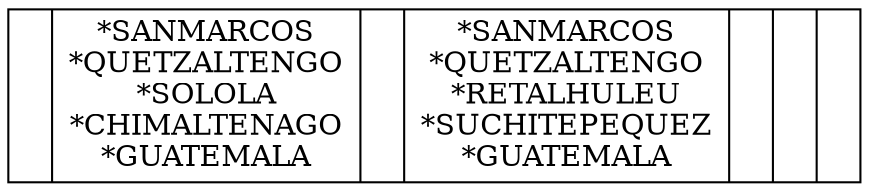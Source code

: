 digraph g {
 node [shape = record,height=.1];
"node 0 " [label="<f0>|*SANMARCOS&#92;n*QUETZALTENGO&#92;n*SOLOLA&#92;n*CHIMALTENAGO&#92;n*GUATEMALA&#92;n|<f1>|*SANMARCOS&#92;n*QUETZALTENGO&#92;n*RETALHULEU&#92;n*SUCHITEPEQUEZ&#92;n*GUATEMALA&#92;n|<f2>|        <f3>|        "];
 }